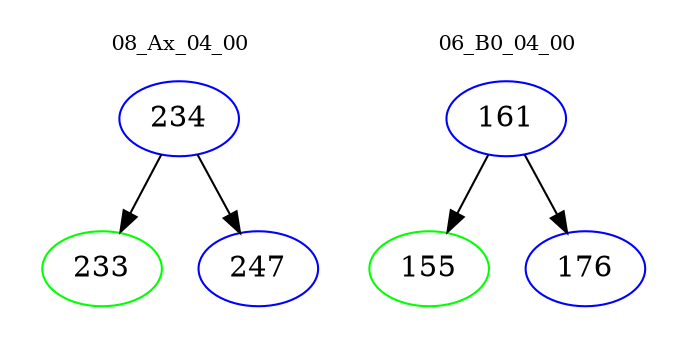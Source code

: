 digraph{
subgraph cluster_0 {
color = white
label = "08_Ax_04_00";
fontsize=10;
T0_234 [label="234", color="blue"]
T0_234 -> T0_233 [color="black"]
T0_233 [label="233", color="green"]
T0_234 -> T0_247 [color="black"]
T0_247 [label="247", color="blue"]
}
subgraph cluster_1 {
color = white
label = "06_B0_04_00";
fontsize=10;
T1_161 [label="161", color="blue"]
T1_161 -> T1_155 [color="black"]
T1_155 [label="155", color="green"]
T1_161 -> T1_176 [color="black"]
T1_176 [label="176", color="blue"]
}
}
